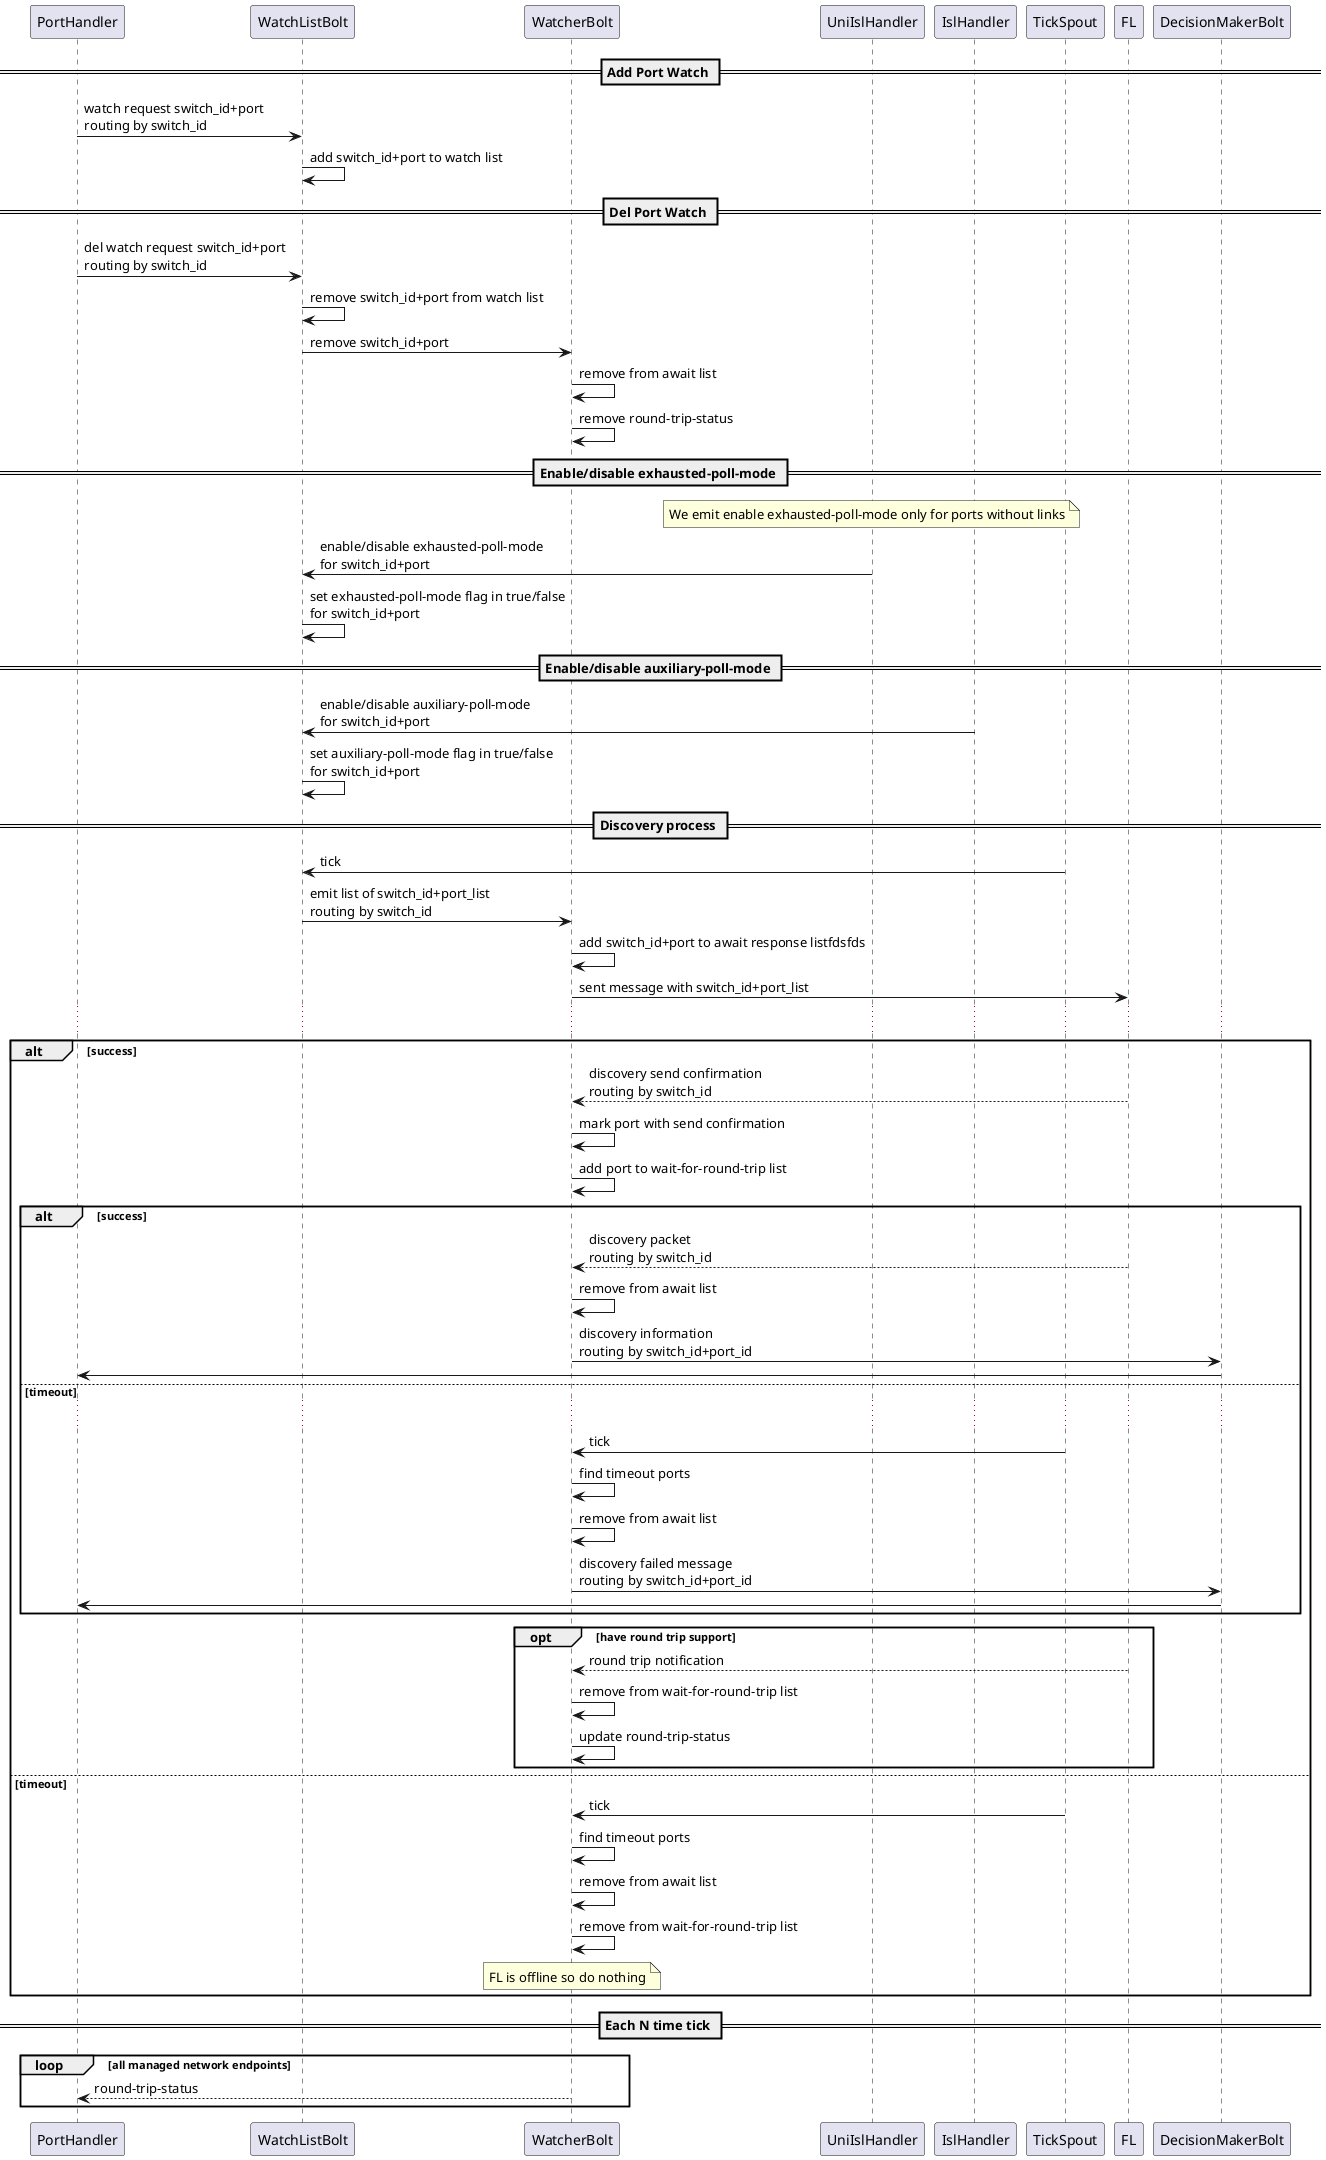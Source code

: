 @startuml

== Add Port Watch ==
PortHandler -> WatchListBolt: watch request switch_id+port\nrouting by switch_id
WatchListBolt -> WatchListBolt: add switch_id+port to watch list

== Del Port Watch ==
PortHandler -> WatchListBolt: del watch request switch_id+port\nrouting by switch_id
WatchListBolt -> WatchListBolt: remove switch_id+port from watch list
WatchListBolt -> WatcherBolt: remove switch_id+port
WatcherBolt -> WatcherBolt: remove from await list
WatcherBolt -> WatcherBolt: remove round-trip-status

== Enable/disable exhausted-poll-mode ==
note over UniIslHandler
	We emit enable exhausted-poll-mode only for ports without links
end note
UniIslHandler -> WatchListBolt: enable/disable exhausted-poll-mode\nfor switch_id+port
WatchListBolt -> WatchListBolt: set exhausted-poll-mode flag in true/false\nfor switch_id+port

== Enable/disable auxiliary-poll-mode ==
IslHandler -> WatchListBolt: enable/disable auxiliary-poll-mode\nfor switch_id+port
WatchListBolt -> WatchListBolt: set auxiliary-poll-mode flag in true/false\nfor switch_id+port

== Discovery process ==
TickSpout -> WatchListBolt: tick
WatchListBolt -> WatcherBolt: emit list of switch_id+port_list\nrouting by switch_id

WatcherBolt -> WatcherBolt: add switch_id+port to await response listfdsfds
WatcherBolt -> FL: sent message with switch_id+port_list
...
alt success
FL --> WatcherBolt: discovery send confirmation\nrouting by switch_id
WatcherBolt -> WatcherBolt: mark port with send confirmation
WatcherBolt -> WatcherBolt: add port to wait-for-round-trip list
    alt success
    FL --> WatcherBolt: discovery packet\nrouting by switch_id
    WatcherBolt -> WatcherBolt: remove from await list
    WatcherBolt -> DecisionMakerBolt: discovery information\nrouting by switch_id+port_id
    DecisionMakerBolt -> PortHandler

    else timeout
    ...
    TickSpout -> WatcherBolt: tick
    WatcherBolt -> WatcherBolt: find timeout ports
    WatcherBolt -> WatcherBolt: remove from await list
    WatcherBolt -> DecisionMakerBolt: discovery failed message\nrouting by switch_id+port_id
    DecisionMakerBolt -> PortHandler
    end alt

    opt have round trip support
        FL --> WatcherBolt: round trip notification
        WatcherBolt -> WatcherBolt: remove from wait-for-round-trip list
        WatcherBolt -> WatcherBolt: update round-trip-status
    end opt
else timeout
TickSpout -> WatcherBolt: tick
WatcherBolt -> WatcherBolt: find timeout ports
WatcherBolt -> WatcherBolt: remove from await list
WatcherBolt -> WatcherBolt: remove from wait-for-round-trip list
note over WatcherBolt
	FL is offline so do nothing
end note

end

== Each N time tick ==
loop all managed network endpoints
    WatcherBolt --> PortHandler: round-trip-status
end loop

@enduml
